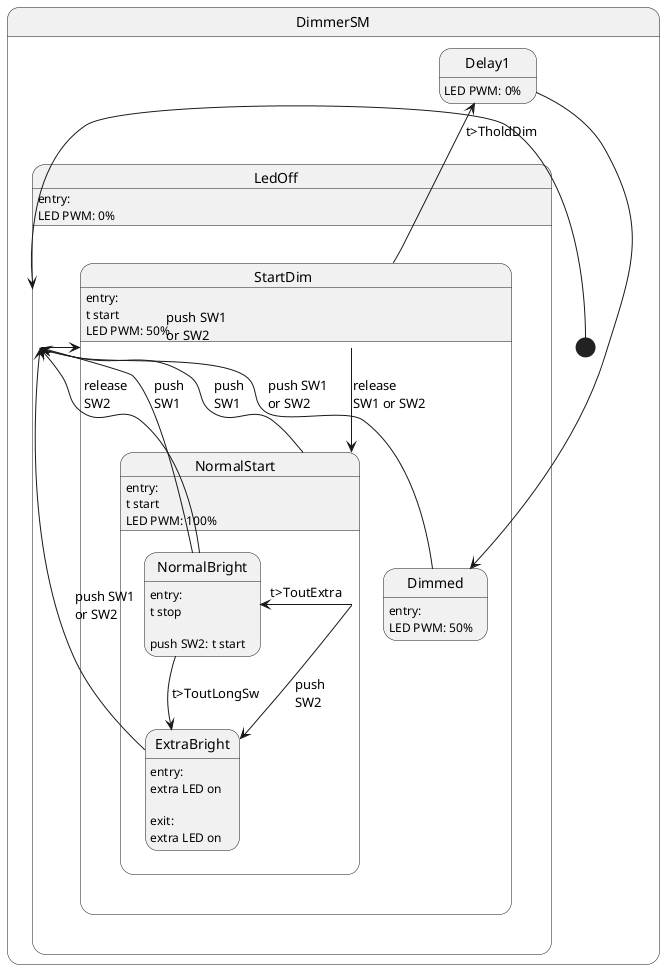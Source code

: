 @startuml
skinparam defaultTextAlignment left
state DimmerSM {
[*] -left-> LedOff
state LedOff {
LedOff: entry:
LedOff: LED PWM: 0%
LedOff -left-> StartDim : push SW1\nor SW2
}
state Delay1
state StartDim {
StartDim: entry:
StartDim: t start
StartDim: LED PWM: 50%
StartDim --> NormalStart : release\nSW1 or SW2
StartDim -up-> Delay1 : t>TholdDim
Delay1 -> Dimmed
Delay1: LED PWM: 0%
}
state Dimmed {
Dimmed: entry:
Dimmed: LED PWM: 50%
Dimmed --> LedOff : push SW1\nor SW2
}
state NormalStart {
NormalStart: entry:
NormalStart: t start
NormalStart: LED PWM: 100%
NormalStart -up-> LedOff : push\nSW1
NormalStart --> ExtraBright : push\nSW2
NormalStart -> NormalBright : t>ToutExtra
}
state NormalBright {
NormalBright: entry:
NormalBright: t stop
NormalBright:
NormalBright -up-> LedOff : push\nSW1
NormalBright: push SW2: t start
NormalBright -up-> LedOff : release\nSW2
NormalBright --> ExtraBright : t>ToutLongSw
}
state ExtraBright {
ExtraBright: entry:
ExtraBright: extra LED on
ExtraBright:
ExtraBright: exit:
ExtraBright: extra LED on
ExtraBright -up-> LedOff : push SW1\nor SW2
}
}
@enduml
